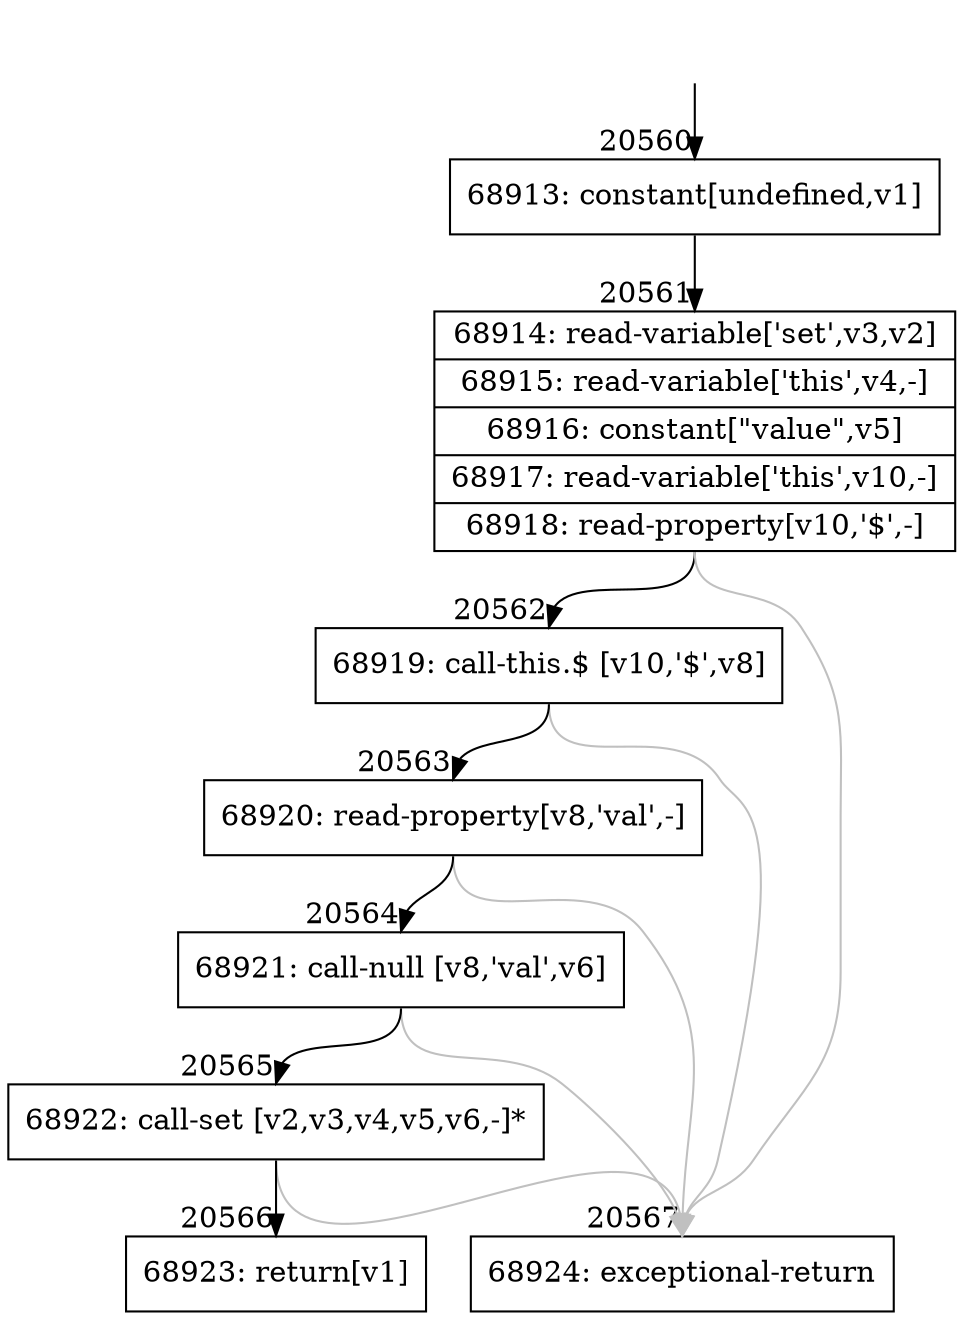 digraph {
rankdir="TD"
BB_entry1798[shape=none,label=""];
BB_entry1798 -> BB20560 [tailport=s, headport=n, headlabel="    20560"]
BB20560 [shape=record label="{68913: constant[undefined,v1]}" ] 
BB20560 -> BB20561 [tailport=s, headport=n, headlabel="      20561"]
BB20561 [shape=record label="{68914: read-variable['set',v3,v2]|68915: read-variable['this',v4,-]|68916: constant[\"value\",v5]|68917: read-variable['this',v10,-]|68918: read-property[v10,'$',-]}" ] 
BB20561 -> BB20562 [tailport=s, headport=n, headlabel="      20562"]
BB20561 -> BB20567 [tailport=s, headport=n, color=gray, headlabel="      20567"]
BB20562 [shape=record label="{68919: call-this.$ [v10,'$',v8]}" ] 
BB20562 -> BB20563 [tailport=s, headport=n, headlabel="      20563"]
BB20562 -> BB20567 [tailport=s, headport=n, color=gray]
BB20563 [shape=record label="{68920: read-property[v8,'val',-]}" ] 
BB20563 -> BB20564 [tailport=s, headport=n, headlabel="      20564"]
BB20563 -> BB20567 [tailport=s, headport=n, color=gray]
BB20564 [shape=record label="{68921: call-null [v8,'val',v6]}" ] 
BB20564 -> BB20565 [tailport=s, headport=n, headlabel="      20565"]
BB20564 -> BB20567 [tailport=s, headport=n, color=gray]
BB20565 [shape=record label="{68922: call-set [v2,v3,v4,v5,v6,-]*}" ] 
BB20565 -> BB20566 [tailport=s, headport=n, headlabel="      20566"]
BB20565 -> BB20567 [tailport=s, headport=n, color=gray]
BB20566 [shape=record label="{68923: return[v1]}" ] 
BB20567 [shape=record label="{68924: exceptional-return}" ] 
//#$~ 38734
}
